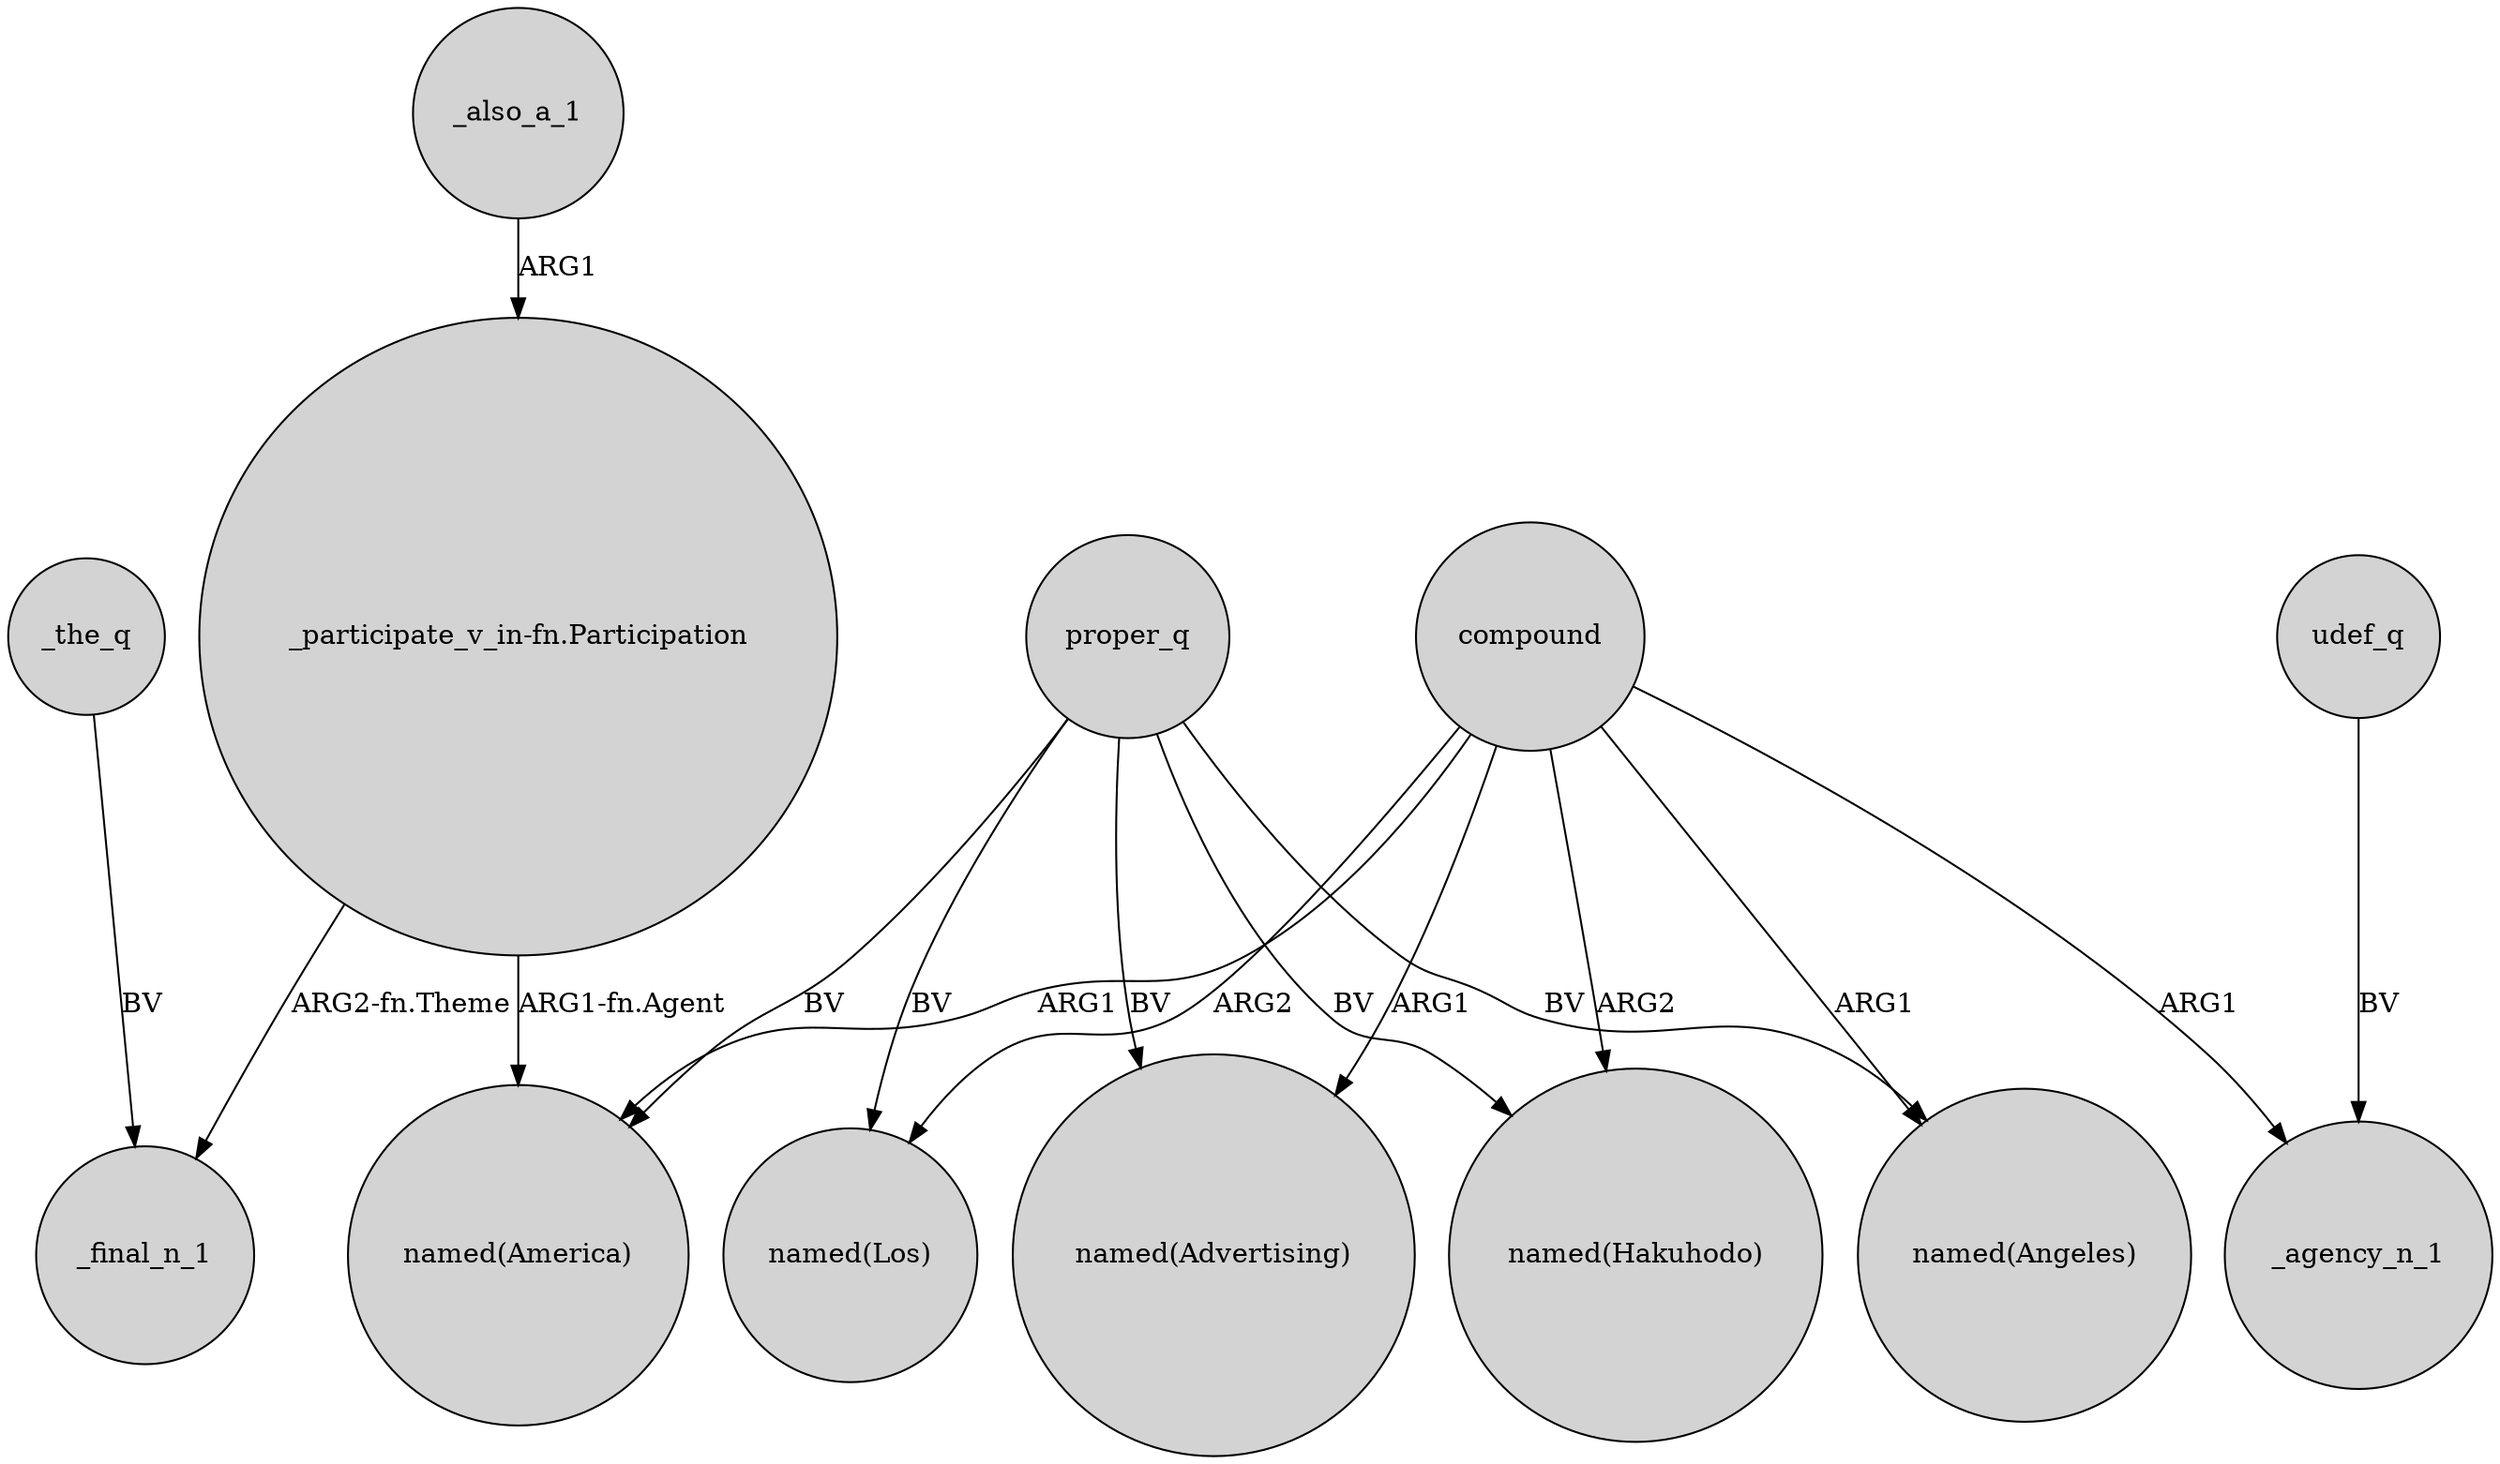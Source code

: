 digraph {
	node [shape=circle style=filled]
	"_participate_v_in-fn.Participation" -> "named(America)" [label="ARG1-fn.Agent"]
	_the_q -> _final_n_1 [label=BV]
	compound -> "named(Advertising)" [label=ARG1]
	_also_a_1 -> "_participate_v_in-fn.Participation" [label=ARG1]
	compound -> _agency_n_1 [label=ARG1]
	compound -> "named(Hakuhodo)" [label=ARG2]
	proper_q -> "named(Advertising)" [label=BV]
	proper_q -> "named(Angeles)" [label=BV]
	compound -> "named(Angeles)" [label=ARG1]
	compound -> "named(Los)" [label=ARG2]
	proper_q -> "named(Hakuhodo)" [label=BV]
	proper_q -> "named(America)" [label=BV]
	proper_q -> "named(Los)" [label=BV]
	"_participate_v_in-fn.Participation" -> _final_n_1 [label="ARG2-fn.Theme"]
	udef_q -> _agency_n_1 [label=BV]
	compound -> "named(America)" [label=ARG1]
}

